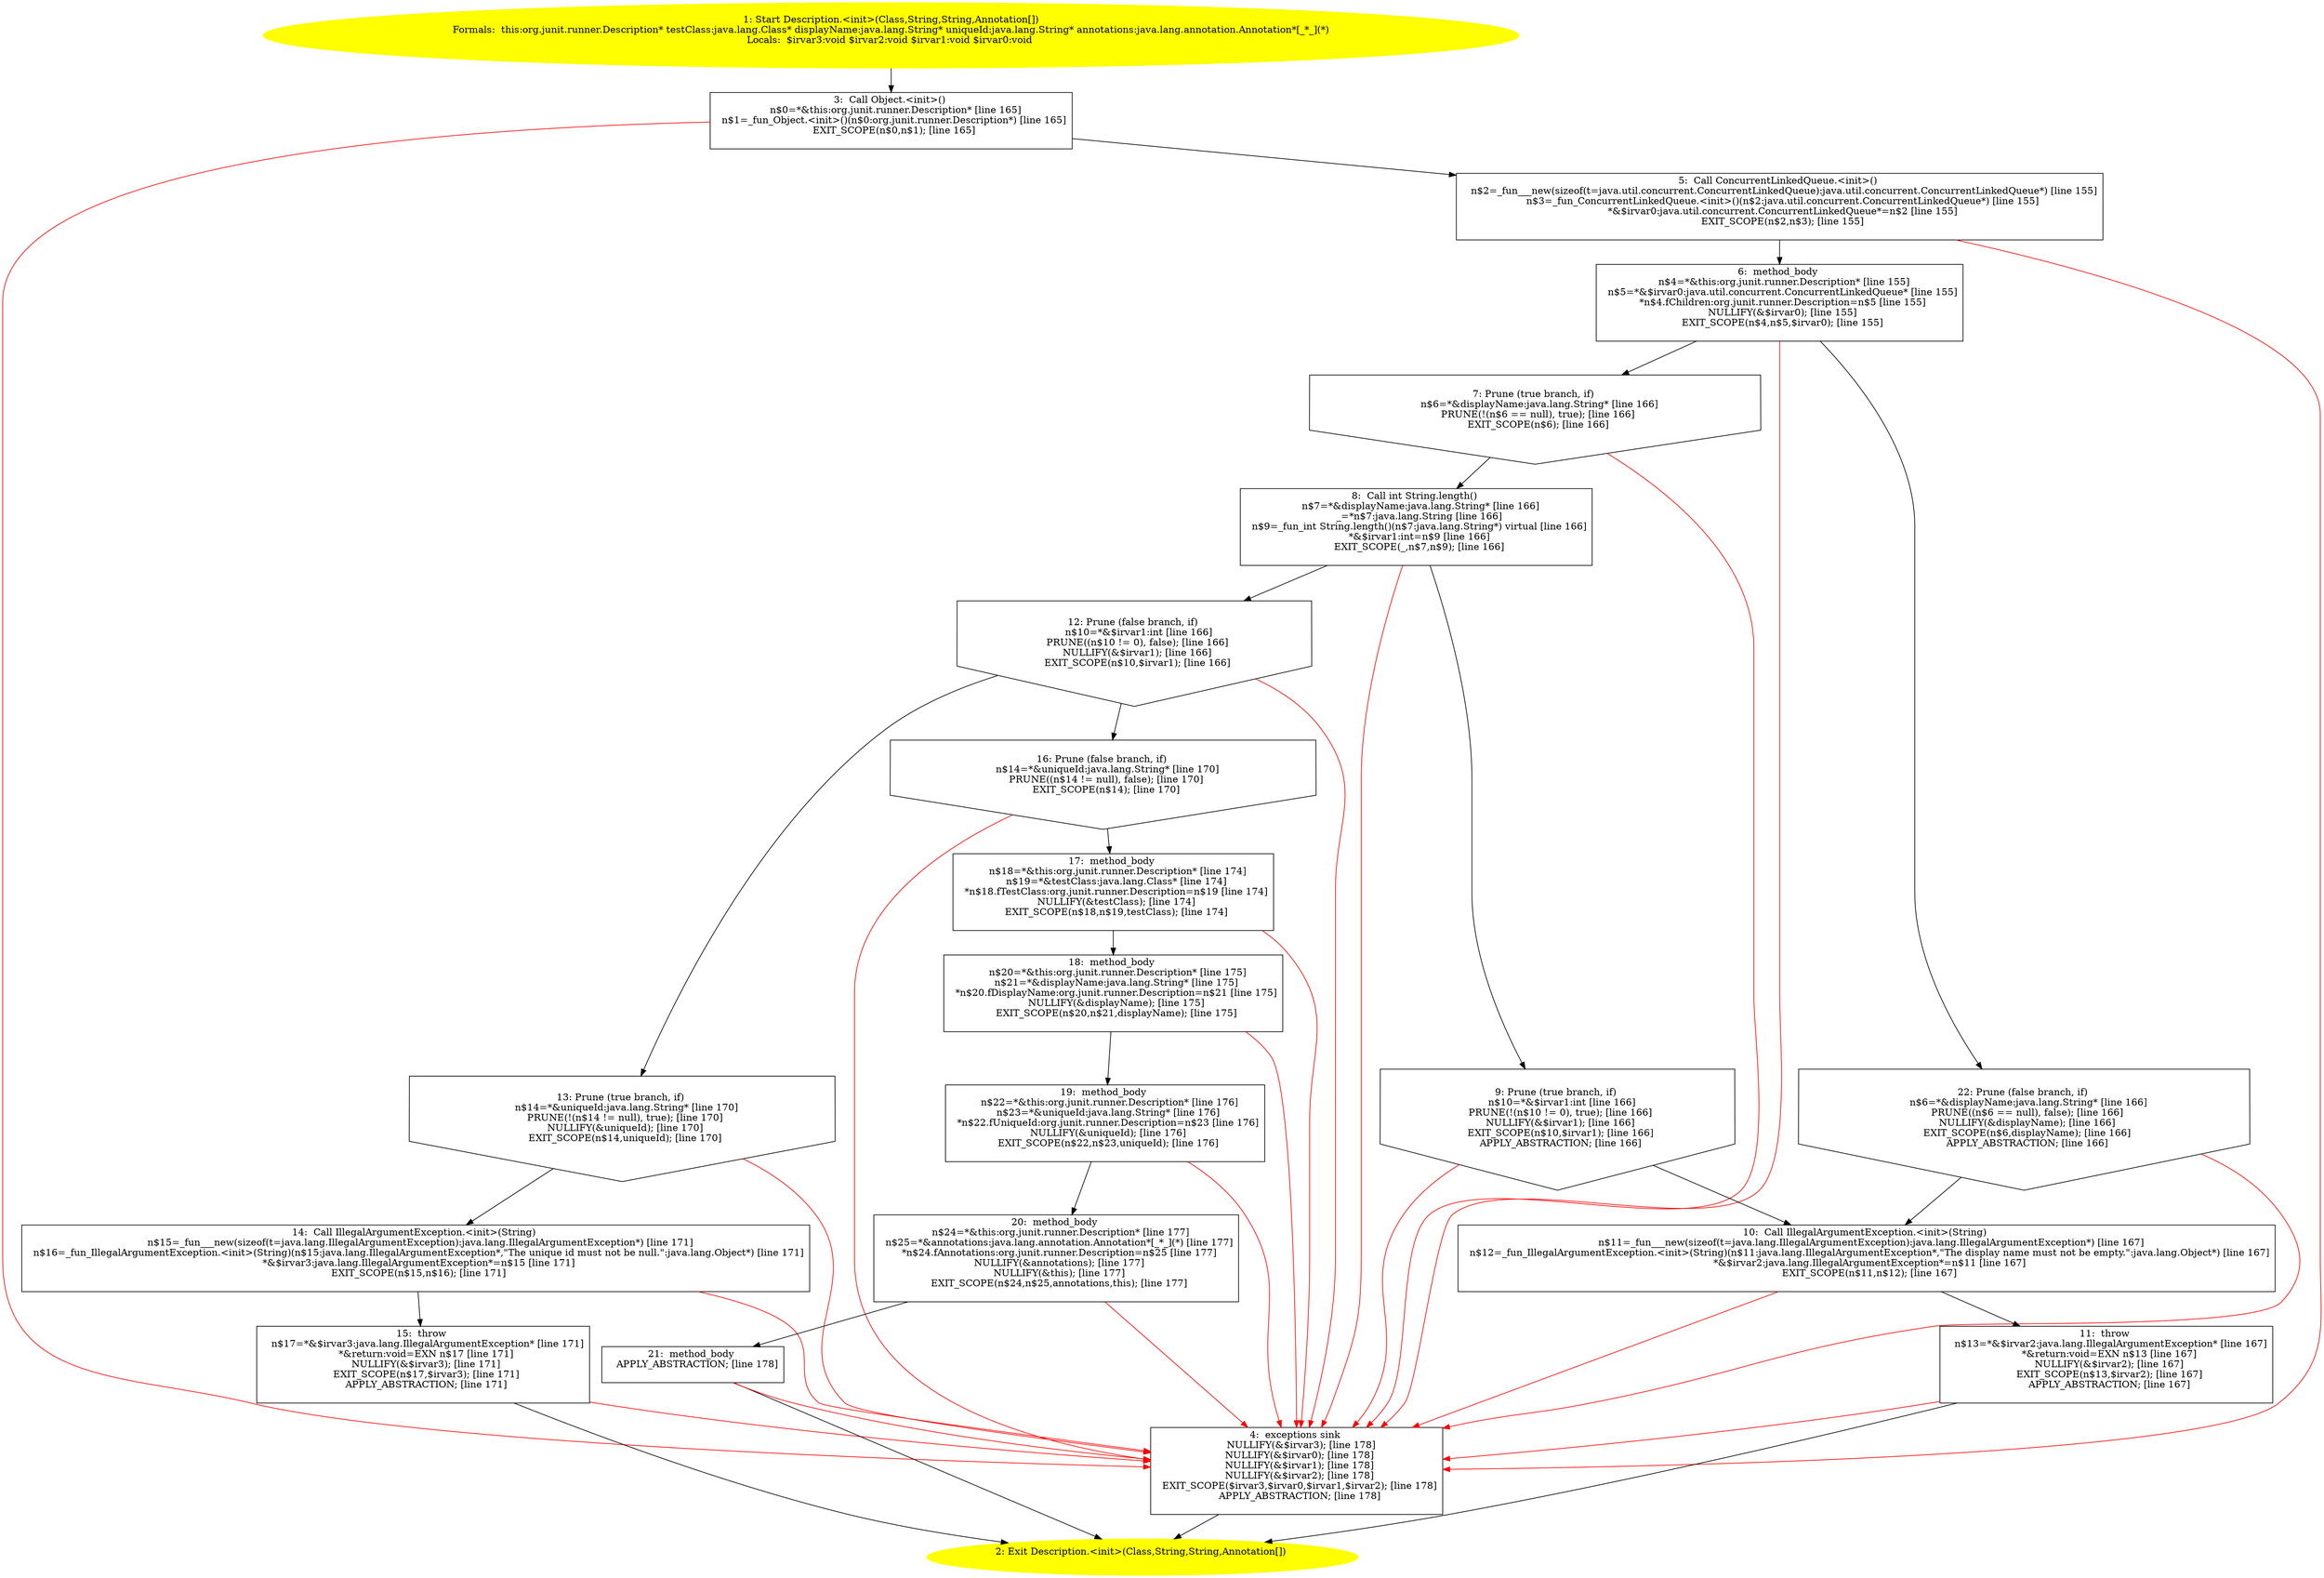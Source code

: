 /* @generated */
digraph cfg {
"org.junit.runner.Description.<init>(java.lang.Class,java.lang.String,java.lang.String,java.lang.anno.1b7c2baa2c85e5b45e8617a4d21c932b_1" [label="1: Start Description.<init>(Class,String,String,Annotation[])\nFormals:  this:org.junit.runner.Description* testClass:java.lang.Class* displayName:java.lang.String* uniqueId:java.lang.String* annotations:java.lang.annotation.Annotation*[_*_](*)\nLocals:  $irvar3:void $irvar2:void $irvar1:void $irvar0:void \n  " color=yellow style=filled]
	

	 "org.junit.runner.Description.<init>(java.lang.Class,java.lang.String,java.lang.String,java.lang.anno.1b7c2baa2c85e5b45e8617a4d21c932b_1" -> "org.junit.runner.Description.<init>(java.lang.Class,java.lang.String,java.lang.String,java.lang.anno.1b7c2baa2c85e5b45e8617a4d21c932b_3" ;
"org.junit.runner.Description.<init>(java.lang.Class,java.lang.String,java.lang.String,java.lang.anno.1b7c2baa2c85e5b45e8617a4d21c932b_2" [label="2: Exit Description.<init>(Class,String,String,Annotation[]) \n  " color=yellow style=filled]
	

"org.junit.runner.Description.<init>(java.lang.Class,java.lang.String,java.lang.String,java.lang.anno.1b7c2baa2c85e5b45e8617a4d21c932b_3" [label="3:  Call Object.<init>() \n   n$0=*&this:org.junit.runner.Description* [line 165]\n  n$1=_fun_Object.<init>()(n$0:org.junit.runner.Description*) [line 165]\n  EXIT_SCOPE(n$0,n$1); [line 165]\n " shape="box"]
	

	 "org.junit.runner.Description.<init>(java.lang.Class,java.lang.String,java.lang.String,java.lang.anno.1b7c2baa2c85e5b45e8617a4d21c932b_3" -> "org.junit.runner.Description.<init>(java.lang.Class,java.lang.String,java.lang.String,java.lang.anno.1b7c2baa2c85e5b45e8617a4d21c932b_5" ;
	 "org.junit.runner.Description.<init>(java.lang.Class,java.lang.String,java.lang.String,java.lang.anno.1b7c2baa2c85e5b45e8617a4d21c932b_3" -> "org.junit.runner.Description.<init>(java.lang.Class,java.lang.String,java.lang.String,java.lang.anno.1b7c2baa2c85e5b45e8617a4d21c932b_4" [color="red" ];
"org.junit.runner.Description.<init>(java.lang.Class,java.lang.String,java.lang.String,java.lang.anno.1b7c2baa2c85e5b45e8617a4d21c932b_4" [label="4:  exceptions sink \n   NULLIFY(&$irvar3); [line 178]\n  NULLIFY(&$irvar0); [line 178]\n  NULLIFY(&$irvar1); [line 178]\n  NULLIFY(&$irvar2); [line 178]\n  EXIT_SCOPE($irvar3,$irvar0,$irvar1,$irvar2); [line 178]\n  APPLY_ABSTRACTION; [line 178]\n " shape="box"]
	

	 "org.junit.runner.Description.<init>(java.lang.Class,java.lang.String,java.lang.String,java.lang.anno.1b7c2baa2c85e5b45e8617a4d21c932b_4" -> "org.junit.runner.Description.<init>(java.lang.Class,java.lang.String,java.lang.String,java.lang.anno.1b7c2baa2c85e5b45e8617a4d21c932b_2" ;
"org.junit.runner.Description.<init>(java.lang.Class,java.lang.String,java.lang.String,java.lang.anno.1b7c2baa2c85e5b45e8617a4d21c932b_5" [label="5:  Call ConcurrentLinkedQueue.<init>() \n   n$2=_fun___new(sizeof(t=java.util.concurrent.ConcurrentLinkedQueue):java.util.concurrent.ConcurrentLinkedQueue*) [line 155]\n  n$3=_fun_ConcurrentLinkedQueue.<init>()(n$2:java.util.concurrent.ConcurrentLinkedQueue*) [line 155]\n  *&$irvar0:java.util.concurrent.ConcurrentLinkedQueue*=n$2 [line 155]\n  EXIT_SCOPE(n$2,n$3); [line 155]\n " shape="box"]
	

	 "org.junit.runner.Description.<init>(java.lang.Class,java.lang.String,java.lang.String,java.lang.anno.1b7c2baa2c85e5b45e8617a4d21c932b_5" -> "org.junit.runner.Description.<init>(java.lang.Class,java.lang.String,java.lang.String,java.lang.anno.1b7c2baa2c85e5b45e8617a4d21c932b_6" ;
	 "org.junit.runner.Description.<init>(java.lang.Class,java.lang.String,java.lang.String,java.lang.anno.1b7c2baa2c85e5b45e8617a4d21c932b_5" -> "org.junit.runner.Description.<init>(java.lang.Class,java.lang.String,java.lang.String,java.lang.anno.1b7c2baa2c85e5b45e8617a4d21c932b_4" [color="red" ];
"org.junit.runner.Description.<init>(java.lang.Class,java.lang.String,java.lang.String,java.lang.anno.1b7c2baa2c85e5b45e8617a4d21c932b_6" [label="6:  method_body \n   n$4=*&this:org.junit.runner.Description* [line 155]\n  n$5=*&$irvar0:java.util.concurrent.ConcurrentLinkedQueue* [line 155]\n  *n$4.fChildren:org.junit.runner.Description=n$5 [line 155]\n  NULLIFY(&$irvar0); [line 155]\n  EXIT_SCOPE(n$4,n$5,$irvar0); [line 155]\n " shape="box"]
	

	 "org.junit.runner.Description.<init>(java.lang.Class,java.lang.String,java.lang.String,java.lang.anno.1b7c2baa2c85e5b45e8617a4d21c932b_6" -> "org.junit.runner.Description.<init>(java.lang.Class,java.lang.String,java.lang.String,java.lang.anno.1b7c2baa2c85e5b45e8617a4d21c932b_7" ;
	 "org.junit.runner.Description.<init>(java.lang.Class,java.lang.String,java.lang.String,java.lang.anno.1b7c2baa2c85e5b45e8617a4d21c932b_6" -> "org.junit.runner.Description.<init>(java.lang.Class,java.lang.String,java.lang.String,java.lang.anno.1b7c2baa2c85e5b45e8617a4d21c932b_22" ;
	 "org.junit.runner.Description.<init>(java.lang.Class,java.lang.String,java.lang.String,java.lang.anno.1b7c2baa2c85e5b45e8617a4d21c932b_6" -> "org.junit.runner.Description.<init>(java.lang.Class,java.lang.String,java.lang.String,java.lang.anno.1b7c2baa2c85e5b45e8617a4d21c932b_4" [color="red" ];
"org.junit.runner.Description.<init>(java.lang.Class,java.lang.String,java.lang.String,java.lang.anno.1b7c2baa2c85e5b45e8617a4d21c932b_7" [label="7: Prune (true branch, if) \n   n$6=*&displayName:java.lang.String* [line 166]\n  PRUNE(!(n$6 == null), true); [line 166]\n  EXIT_SCOPE(n$6); [line 166]\n " shape="invhouse"]
	

	 "org.junit.runner.Description.<init>(java.lang.Class,java.lang.String,java.lang.String,java.lang.anno.1b7c2baa2c85e5b45e8617a4d21c932b_7" -> "org.junit.runner.Description.<init>(java.lang.Class,java.lang.String,java.lang.String,java.lang.anno.1b7c2baa2c85e5b45e8617a4d21c932b_8" ;
	 "org.junit.runner.Description.<init>(java.lang.Class,java.lang.String,java.lang.String,java.lang.anno.1b7c2baa2c85e5b45e8617a4d21c932b_7" -> "org.junit.runner.Description.<init>(java.lang.Class,java.lang.String,java.lang.String,java.lang.anno.1b7c2baa2c85e5b45e8617a4d21c932b_4" [color="red" ];
"org.junit.runner.Description.<init>(java.lang.Class,java.lang.String,java.lang.String,java.lang.anno.1b7c2baa2c85e5b45e8617a4d21c932b_8" [label="8:  Call int String.length() \n   n$7=*&displayName:java.lang.String* [line 166]\n  _=*n$7:java.lang.String [line 166]\n  n$9=_fun_int String.length()(n$7:java.lang.String*) virtual [line 166]\n  *&$irvar1:int=n$9 [line 166]\n  EXIT_SCOPE(_,n$7,n$9); [line 166]\n " shape="box"]
	

	 "org.junit.runner.Description.<init>(java.lang.Class,java.lang.String,java.lang.String,java.lang.anno.1b7c2baa2c85e5b45e8617a4d21c932b_8" -> "org.junit.runner.Description.<init>(java.lang.Class,java.lang.String,java.lang.String,java.lang.anno.1b7c2baa2c85e5b45e8617a4d21c932b_9" ;
	 "org.junit.runner.Description.<init>(java.lang.Class,java.lang.String,java.lang.String,java.lang.anno.1b7c2baa2c85e5b45e8617a4d21c932b_8" -> "org.junit.runner.Description.<init>(java.lang.Class,java.lang.String,java.lang.String,java.lang.anno.1b7c2baa2c85e5b45e8617a4d21c932b_12" ;
	 "org.junit.runner.Description.<init>(java.lang.Class,java.lang.String,java.lang.String,java.lang.anno.1b7c2baa2c85e5b45e8617a4d21c932b_8" -> "org.junit.runner.Description.<init>(java.lang.Class,java.lang.String,java.lang.String,java.lang.anno.1b7c2baa2c85e5b45e8617a4d21c932b_4" [color="red" ];
"org.junit.runner.Description.<init>(java.lang.Class,java.lang.String,java.lang.String,java.lang.anno.1b7c2baa2c85e5b45e8617a4d21c932b_9" [label="9: Prune (true branch, if) \n   n$10=*&$irvar1:int [line 166]\n  PRUNE(!(n$10 != 0), true); [line 166]\n  NULLIFY(&$irvar1); [line 166]\n  EXIT_SCOPE(n$10,$irvar1); [line 166]\n  APPLY_ABSTRACTION; [line 166]\n " shape="invhouse"]
	

	 "org.junit.runner.Description.<init>(java.lang.Class,java.lang.String,java.lang.String,java.lang.anno.1b7c2baa2c85e5b45e8617a4d21c932b_9" -> "org.junit.runner.Description.<init>(java.lang.Class,java.lang.String,java.lang.String,java.lang.anno.1b7c2baa2c85e5b45e8617a4d21c932b_10" ;
	 "org.junit.runner.Description.<init>(java.lang.Class,java.lang.String,java.lang.String,java.lang.anno.1b7c2baa2c85e5b45e8617a4d21c932b_9" -> "org.junit.runner.Description.<init>(java.lang.Class,java.lang.String,java.lang.String,java.lang.anno.1b7c2baa2c85e5b45e8617a4d21c932b_4" [color="red" ];
"org.junit.runner.Description.<init>(java.lang.Class,java.lang.String,java.lang.String,java.lang.anno.1b7c2baa2c85e5b45e8617a4d21c932b_10" [label="10:  Call IllegalArgumentException.<init>(String) \n   n$11=_fun___new(sizeof(t=java.lang.IllegalArgumentException):java.lang.IllegalArgumentException*) [line 167]\n  n$12=_fun_IllegalArgumentException.<init>(String)(n$11:java.lang.IllegalArgumentException*,\"The display name must not be empty.\":java.lang.Object*) [line 167]\n  *&$irvar2:java.lang.IllegalArgumentException*=n$11 [line 167]\n  EXIT_SCOPE(n$11,n$12); [line 167]\n " shape="box"]
	

	 "org.junit.runner.Description.<init>(java.lang.Class,java.lang.String,java.lang.String,java.lang.anno.1b7c2baa2c85e5b45e8617a4d21c932b_10" -> "org.junit.runner.Description.<init>(java.lang.Class,java.lang.String,java.lang.String,java.lang.anno.1b7c2baa2c85e5b45e8617a4d21c932b_11" ;
	 "org.junit.runner.Description.<init>(java.lang.Class,java.lang.String,java.lang.String,java.lang.anno.1b7c2baa2c85e5b45e8617a4d21c932b_10" -> "org.junit.runner.Description.<init>(java.lang.Class,java.lang.String,java.lang.String,java.lang.anno.1b7c2baa2c85e5b45e8617a4d21c932b_4" [color="red" ];
"org.junit.runner.Description.<init>(java.lang.Class,java.lang.String,java.lang.String,java.lang.anno.1b7c2baa2c85e5b45e8617a4d21c932b_11" [label="11:  throw \n   n$13=*&$irvar2:java.lang.IllegalArgumentException* [line 167]\n  *&return:void=EXN n$13 [line 167]\n  NULLIFY(&$irvar2); [line 167]\n  EXIT_SCOPE(n$13,$irvar2); [line 167]\n  APPLY_ABSTRACTION; [line 167]\n " shape="box"]
	

	 "org.junit.runner.Description.<init>(java.lang.Class,java.lang.String,java.lang.String,java.lang.anno.1b7c2baa2c85e5b45e8617a4d21c932b_11" -> "org.junit.runner.Description.<init>(java.lang.Class,java.lang.String,java.lang.String,java.lang.anno.1b7c2baa2c85e5b45e8617a4d21c932b_2" ;
	 "org.junit.runner.Description.<init>(java.lang.Class,java.lang.String,java.lang.String,java.lang.anno.1b7c2baa2c85e5b45e8617a4d21c932b_11" -> "org.junit.runner.Description.<init>(java.lang.Class,java.lang.String,java.lang.String,java.lang.anno.1b7c2baa2c85e5b45e8617a4d21c932b_4" [color="red" ];
"org.junit.runner.Description.<init>(java.lang.Class,java.lang.String,java.lang.String,java.lang.anno.1b7c2baa2c85e5b45e8617a4d21c932b_12" [label="12: Prune (false branch, if) \n   n$10=*&$irvar1:int [line 166]\n  PRUNE((n$10 != 0), false); [line 166]\n  NULLIFY(&$irvar1); [line 166]\n  EXIT_SCOPE(n$10,$irvar1); [line 166]\n " shape="invhouse"]
	

	 "org.junit.runner.Description.<init>(java.lang.Class,java.lang.String,java.lang.String,java.lang.anno.1b7c2baa2c85e5b45e8617a4d21c932b_12" -> "org.junit.runner.Description.<init>(java.lang.Class,java.lang.String,java.lang.String,java.lang.anno.1b7c2baa2c85e5b45e8617a4d21c932b_13" ;
	 "org.junit.runner.Description.<init>(java.lang.Class,java.lang.String,java.lang.String,java.lang.anno.1b7c2baa2c85e5b45e8617a4d21c932b_12" -> "org.junit.runner.Description.<init>(java.lang.Class,java.lang.String,java.lang.String,java.lang.anno.1b7c2baa2c85e5b45e8617a4d21c932b_16" ;
	 "org.junit.runner.Description.<init>(java.lang.Class,java.lang.String,java.lang.String,java.lang.anno.1b7c2baa2c85e5b45e8617a4d21c932b_12" -> "org.junit.runner.Description.<init>(java.lang.Class,java.lang.String,java.lang.String,java.lang.anno.1b7c2baa2c85e5b45e8617a4d21c932b_4" [color="red" ];
"org.junit.runner.Description.<init>(java.lang.Class,java.lang.String,java.lang.String,java.lang.anno.1b7c2baa2c85e5b45e8617a4d21c932b_13" [label="13: Prune (true branch, if) \n   n$14=*&uniqueId:java.lang.String* [line 170]\n  PRUNE(!(n$14 != null), true); [line 170]\n  NULLIFY(&uniqueId); [line 170]\n  EXIT_SCOPE(n$14,uniqueId); [line 170]\n " shape="invhouse"]
	

	 "org.junit.runner.Description.<init>(java.lang.Class,java.lang.String,java.lang.String,java.lang.anno.1b7c2baa2c85e5b45e8617a4d21c932b_13" -> "org.junit.runner.Description.<init>(java.lang.Class,java.lang.String,java.lang.String,java.lang.anno.1b7c2baa2c85e5b45e8617a4d21c932b_14" ;
	 "org.junit.runner.Description.<init>(java.lang.Class,java.lang.String,java.lang.String,java.lang.anno.1b7c2baa2c85e5b45e8617a4d21c932b_13" -> "org.junit.runner.Description.<init>(java.lang.Class,java.lang.String,java.lang.String,java.lang.anno.1b7c2baa2c85e5b45e8617a4d21c932b_4" [color="red" ];
"org.junit.runner.Description.<init>(java.lang.Class,java.lang.String,java.lang.String,java.lang.anno.1b7c2baa2c85e5b45e8617a4d21c932b_14" [label="14:  Call IllegalArgumentException.<init>(String) \n   n$15=_fun___new(sizeof(t=java.lang.IllegalArgumentException):java.lang.IllegalArgumentException*) [line 171]\n  n$16=_fun_IllegalArgumentException.<init>(String)(n$15:java.lang.IllegalArgumentException*,\"The unique id must not be null.\":java.lang.Object*) [line 171]\n  *&$irvar3:java.lang.IllegalArgumentException*=n$15 [line 171]\n  EXIT_SCOPE(n$15,n$16); [line 171]\n " shape="box"]
	

	 "org.junit.runner.Description.<init>(java.lang.Class,java.lang.String,java.lang.String,java.lang.anno.1b7c2baa2c85e5b45e8617a4d21c932b_14" -> "org.junit.runner.Description.<init>(java.lang.Class,java.lang.String,java.lang.String,java.lang.anno.1b7c2baa2c85e5b45e8617a4d21c932b_15" ;
	 "org.junit.runner.Description.<init>(java.lang.Class,java.lang.String,java.lang.String,java.lang.anno.1b7c2baa2c85e5b45e8617a4d21c932b_14" -> "org.junit.runner.Description.<init>(java.lang.Class,java.lang.String,java.lang.String,java.lang.anno.1b7c2baa2c85e5b45e8617a4d21c932b_4" [color="red" ];
"org.junit.runner.Description.<init>(java.lang.Class,java.lang.String,java.lang.String,java.lang.anno.1b7c2baa2c85e5b45e8617a4d21c932b_15" [label="15:  throw \n   n$17=*&$irvar3:java.lang.IllegalArgumentException* [line 171]\n  *&return:void=EXN n$17 [line 171]\n  NULLIFY(&$irvar3); [line 171]\n  EXIT_SCOPE(n$17,$irvar3); [line 171]\n  APPLY_ABSTRACTION; [line 171]\n " shape="box"]
	

	 "org.junit.runner.Description.<init>(java.lang.Class,java.lang.String,java.lang.String,java.lang.anno.1b7c2baa2c85e5b45e8617a4d21c932b_15" -> "org.junit.runner.Description.<init>(java.lang.Class,java.lang.String,java.lang.String,java.lang.anno.1b7c2baa2c85e5b45e8617a4d21c932b_2" ;
	 "org.junit.runner.Description.<init>(java.lang.Class,java.lang.String,java.lang.String,java.lang.anno.1b7c2baa2c85e5b45e8617a4d21c932b_15" -> "org.junit.runner.Description.<init>(java.lang.Class,java.lang.String,java.lang.String,java.lang.anno.1b7c2baa2c85e5b45e8617a4d21c932b_4" [color="red" ];
"org.junit.runner.Description.<init>(java.lang.Class,java.lang.String,java.lang.String,java.lang.anno.1b7c2baa2c85e5b45e8617a4d21c932b_16" [label="16: Prune (false branch, if) \n   n$14=*&uniqueId:java.lang.String* [line 170]\n  PRUNE((n$14 != null), false); [line 170]\n  EXIT_SCOPE(n$14); [line 170]\n " shape="invhouse"]
	

	 "org.junit.runner.Description.<init>(java.lang.Class,java.lang.String,java.lang.String,java.lang.anno.1b7c2baa2c85e5b45e8617a4d21c932b_16" -> "org.junit.runner.Description.<init>(java.lang.Class,java.lang.String,java.lang.String,java.lang.anno.1b7c2baa2c85e5b45e8617a4d21c932b_17" ;
	 "org.junit.runner.Description.<init>(java.lang.Class,java.lang.String,java.lang.String,java.lang.anno.1b7c2baa2c85e5b45e8617a4d21c932b_16" -> "org.junit.runner.Description.<init>(java.lang.Class,java.lang.String,java.lang.String,java.lang.anno.1b7c2baa2c85e5b45e8617a4d21c932b_4" [color="red" ];
"org.junit.runner.Description.<init>(java.lang.Class,java.lang.String,java.lang.String,java.lang.anno.1b7c2baa2c85e5b45e8617a4d21c932b_17" [label="17:  method_body \n   n$18=*&this:org.junit.runner.Description* [line 174]\n  n$19=*&testClass:java.lang.Class* [line 174]\n  *n$18.fTestClass:org.junit.runner.Description=n$19 [line 174]\n  NULLIFY(&testClass); [line 174]\n  EXIT_SCOPE(n$18,n$19,testClass); [line 174]\n " shape="box"]
	

	 "org.junit.runner.Description.<init>(java.lang.Class,java.lang.String,java.lang.String,java.lang.anno.1b7c2baa2c85e5b45e8617a4d21c932b_17" -> "org.junit.runner.Description.<init>(java.lang.Class,java.lang.String,java.lang.String,java.lang.anno.1b7c2baa2c85e5b45e8617a4d21c932b_18" ;
	 "org.junit.runner.Description.<init>(java.lang.Class,java.lang.String,java.lang.String,java.lang.anno.1b7c2baa2c85e5b45e8617a4d21c932b_17" -> "org.junit.runner.Description.<init>(java.lang.Class,java.lang.String,java.lang.String,java.lang.anno.1b7c2baa2c85e5b45e8617a4d21c932b_4" [color="red" ];
"org.junit.runner.Description.<init>(java.lang.Class,java.lang.String,java.lang.String,java.lang.anno.1b7c2baa2c85e5b45e8617a4d21c932b_18" [label="18:  method_body \n   n$20=*&this:org.junit.runner.Description* [line 175]\n  n$21=*&displayName:java.lang.String* [line 175]\n  *n$20.fDisplayName:org.junit.runner.Description=n$21 [line 175]\n  NULLIFY(&displayName); [line 175]\n  EXIT_SCOPE(n$20,n$21,displayName); [line 175]\n " shape="box"]
	

	 "org.junit.runner.Description.<init>(java.lang.Class,java.lang.String,java.lang.String,java.lang.anno.1b7c2baa2c85e5b45e8617a4d21c932b_18" -> "org.junit.runner.Description.<init>(java.lang.Class,java.lang.String,java.lang.String,java.lang.anno.1b7c2baa2c85e5b45e8617a4d21c932b_19" ;
	 "org.junit.runner.Description.<init>(java.lang.Class,java.lang.String,java.lang.String,java.lang.anno.1b7c2baa2c85e5b45e8617a4d21c932b_18" -> "org.junit.runner.Description.<init>(java.lang.Class,java.lang.String,java.lang.String,java.lang.anno.1b7c2baa2c85e5b45e8617a4d21c932b_4" [color="red" ];
"org.junit.runner.Description.<init>(java.lang.Class,java.lang.String,java.lang.String,java.lang.anno.1b7c2baa2c85e5b45e8617a4d21c932b_19" [label="19:  method_body \n   n$22=*&this:org.junit.runner.Description* [line 176]\n  n$23=*&uniqueId:java.lang.String* [line 176]\n  *n$22.fUniqueId:org.junit.runner.Description=n$23 [line 176]\n  NULLIFY(&uniqueId); [line 176]\n  EXIT_SCOPE(n$22,n$23,uniqueId); [line 176]\n " shape="box"]
	

	 "org.junit.runner.Description.<init>(java.lang.Class,java.lang.String,java.lang.String,java.lang.anno.1b7c2baa2c85e5b45e8617a4d21c932b_19" -> "org.junit.runner.Description.<init>(java.lang.Class,java.lang.String,java.lang.String,java.lang.anno.1b7c2baa2c85e5b45e8617a4d21c932b_20" ;
	 "org.junit.runner.Description.<init>(java.lang.Class,java.lang.String,java.lang.String,java.lang.anno.1b7c2baa2c85e5b45e8617a4d21c932b_19" -> "org.junit.runner.Description.<init>(java.lang.Class,java.lang.String,java.lang.String,java.lang.anno.1b7c2baa2c85e5b45e8617a4d21c932b_4" [color="red" ];
"org.junit.runner.Description.<init>(java.lang.Class,java.lang.String,java.lang.String,java.lang.anno.1b7c2baa2c85e5b45e8617a4d21c932b_20" [label="20:  method_body \n   n$24=*&this:org.junit.runner.Description* [line 177]\n  n$25=*&annotations:java.lang.annotation.Annotation*[_*_](*) [line 177]\n  *n$24.fAnnotations:org.junit.runner.Description=n$25 [line 177]\n  NULLIFY(&annotations); [line 177]\n  NULLIFY(&this); [line 177]\n  EXIT_SCOPE(n$24,n$25,annotations,this); [line 177]\n " shape="box"]
	

	 "org.junit.runner.Description.<init>(java.lang.Class,java.lang.String,java.lang.String,java.lang.anno.1b7c2baa2c85e5b45e8617a4d21c932b_20" -> "org.junit.runner.Description.<init>(java.lang.Class,java.lang.String,java.lang.String,java.lang.anno.1b7c2baa2c85e5b45e8617a4d21c932b_21" ;
	 "org.junit.runner.Description.<init>(java.lang.Class,java.lang.String,java.lang.String,java.lang.anno.1b7c2baa2c85e5b45e8617a4d21c932b_20" -> "org.junit.runner.Description.<init>(java.lang.Class,java.lang.String,java.lang.String,java.lang.anno.1b7c2baa2c85e5b45e8617a4d21c932b_4" [color="red" ];
"org.junit.runner.Description.<init>(java.lang.Class,java.lang.String,java.lang.String,java.lang.anno.1b7c2baa2c85e5b45e8617a4d21c932b_21" [label="21:  method_body \n   APPLY_ABSTRACTION; [line 178]\n " shape="box"]
	

	 "org.junit.runner.Description.<init>(java.lang.Class,java.lang.String,java.lang.String,java.lang.anno.1b7c2baa2c85e5b45e8617a4d21c932b_21" -> "org.junit.runner.Description.<init>(java.lang.Class,java.lang.String,java.lang.String,java.lang.anno.1b7c2baa2c85e5b45e8617a4d21c932b_2" ;
	 "org.junit.runner.Description.<init>(java.lang.Class,java.lang.String,java.lang.String,java.lang.anno.1b7c2baa2c85e5b45e8617a4d21c932b_21" -> "org.junit.runner.Description.<init>(java.lang.Class,java.lang.String,java.lang.String,java.lang.anno.1b7c2baa2c85e5b45e8617a4d21c932b_4" [color="red" ];
"org.junit.runner.Description.<init>(java.lang.Class,java.lang.String,java.lang.String,java.lang.anno.1b7c2baa2c85e5b45e8617a4d21c932b_22" [label="22: Prune (false branch, if) \n   n$6=*&displayName:java.lang.String* [line 166]\n  PRUNE((n$6 == null), false); [line 166]\n  NULLIFY(&displayName); [line 166]\n  EXIT_SCOPE(n$6,displayName); [line 166]\n  APPLY_ABSTRACTION; [line 166]\n " shape="invhouse"]
	

	 "org.junit.runner.Description.<init>(java.lang.Class,java.lang.String,java.lang.String,java.lang.anno.1b7c2baa2c85e5b45e8617a4d21c932b_22" -> "org.junit.runner.Description.<init>(java.lang.Class,java.lang.String,java.lang.String,java.lang.anno.1b7c2baa2c85e5b45e8617a4d21c932b_10" ;
	 "org.junit.runner.Description.<init>(java.lang.Class,java.lang.String,java.lang.String,java.lang.anno.1b7c2baa2c85e5b45e8617a4d21c932b_22" -> "org.junit.runner.Description.<init>(java.lang.Class,java.lang.String,java.lang.String,java.lang.anno.1b7c2baa2c85e5b45e8617a4d21c932b_4" [color="red" ];
}
